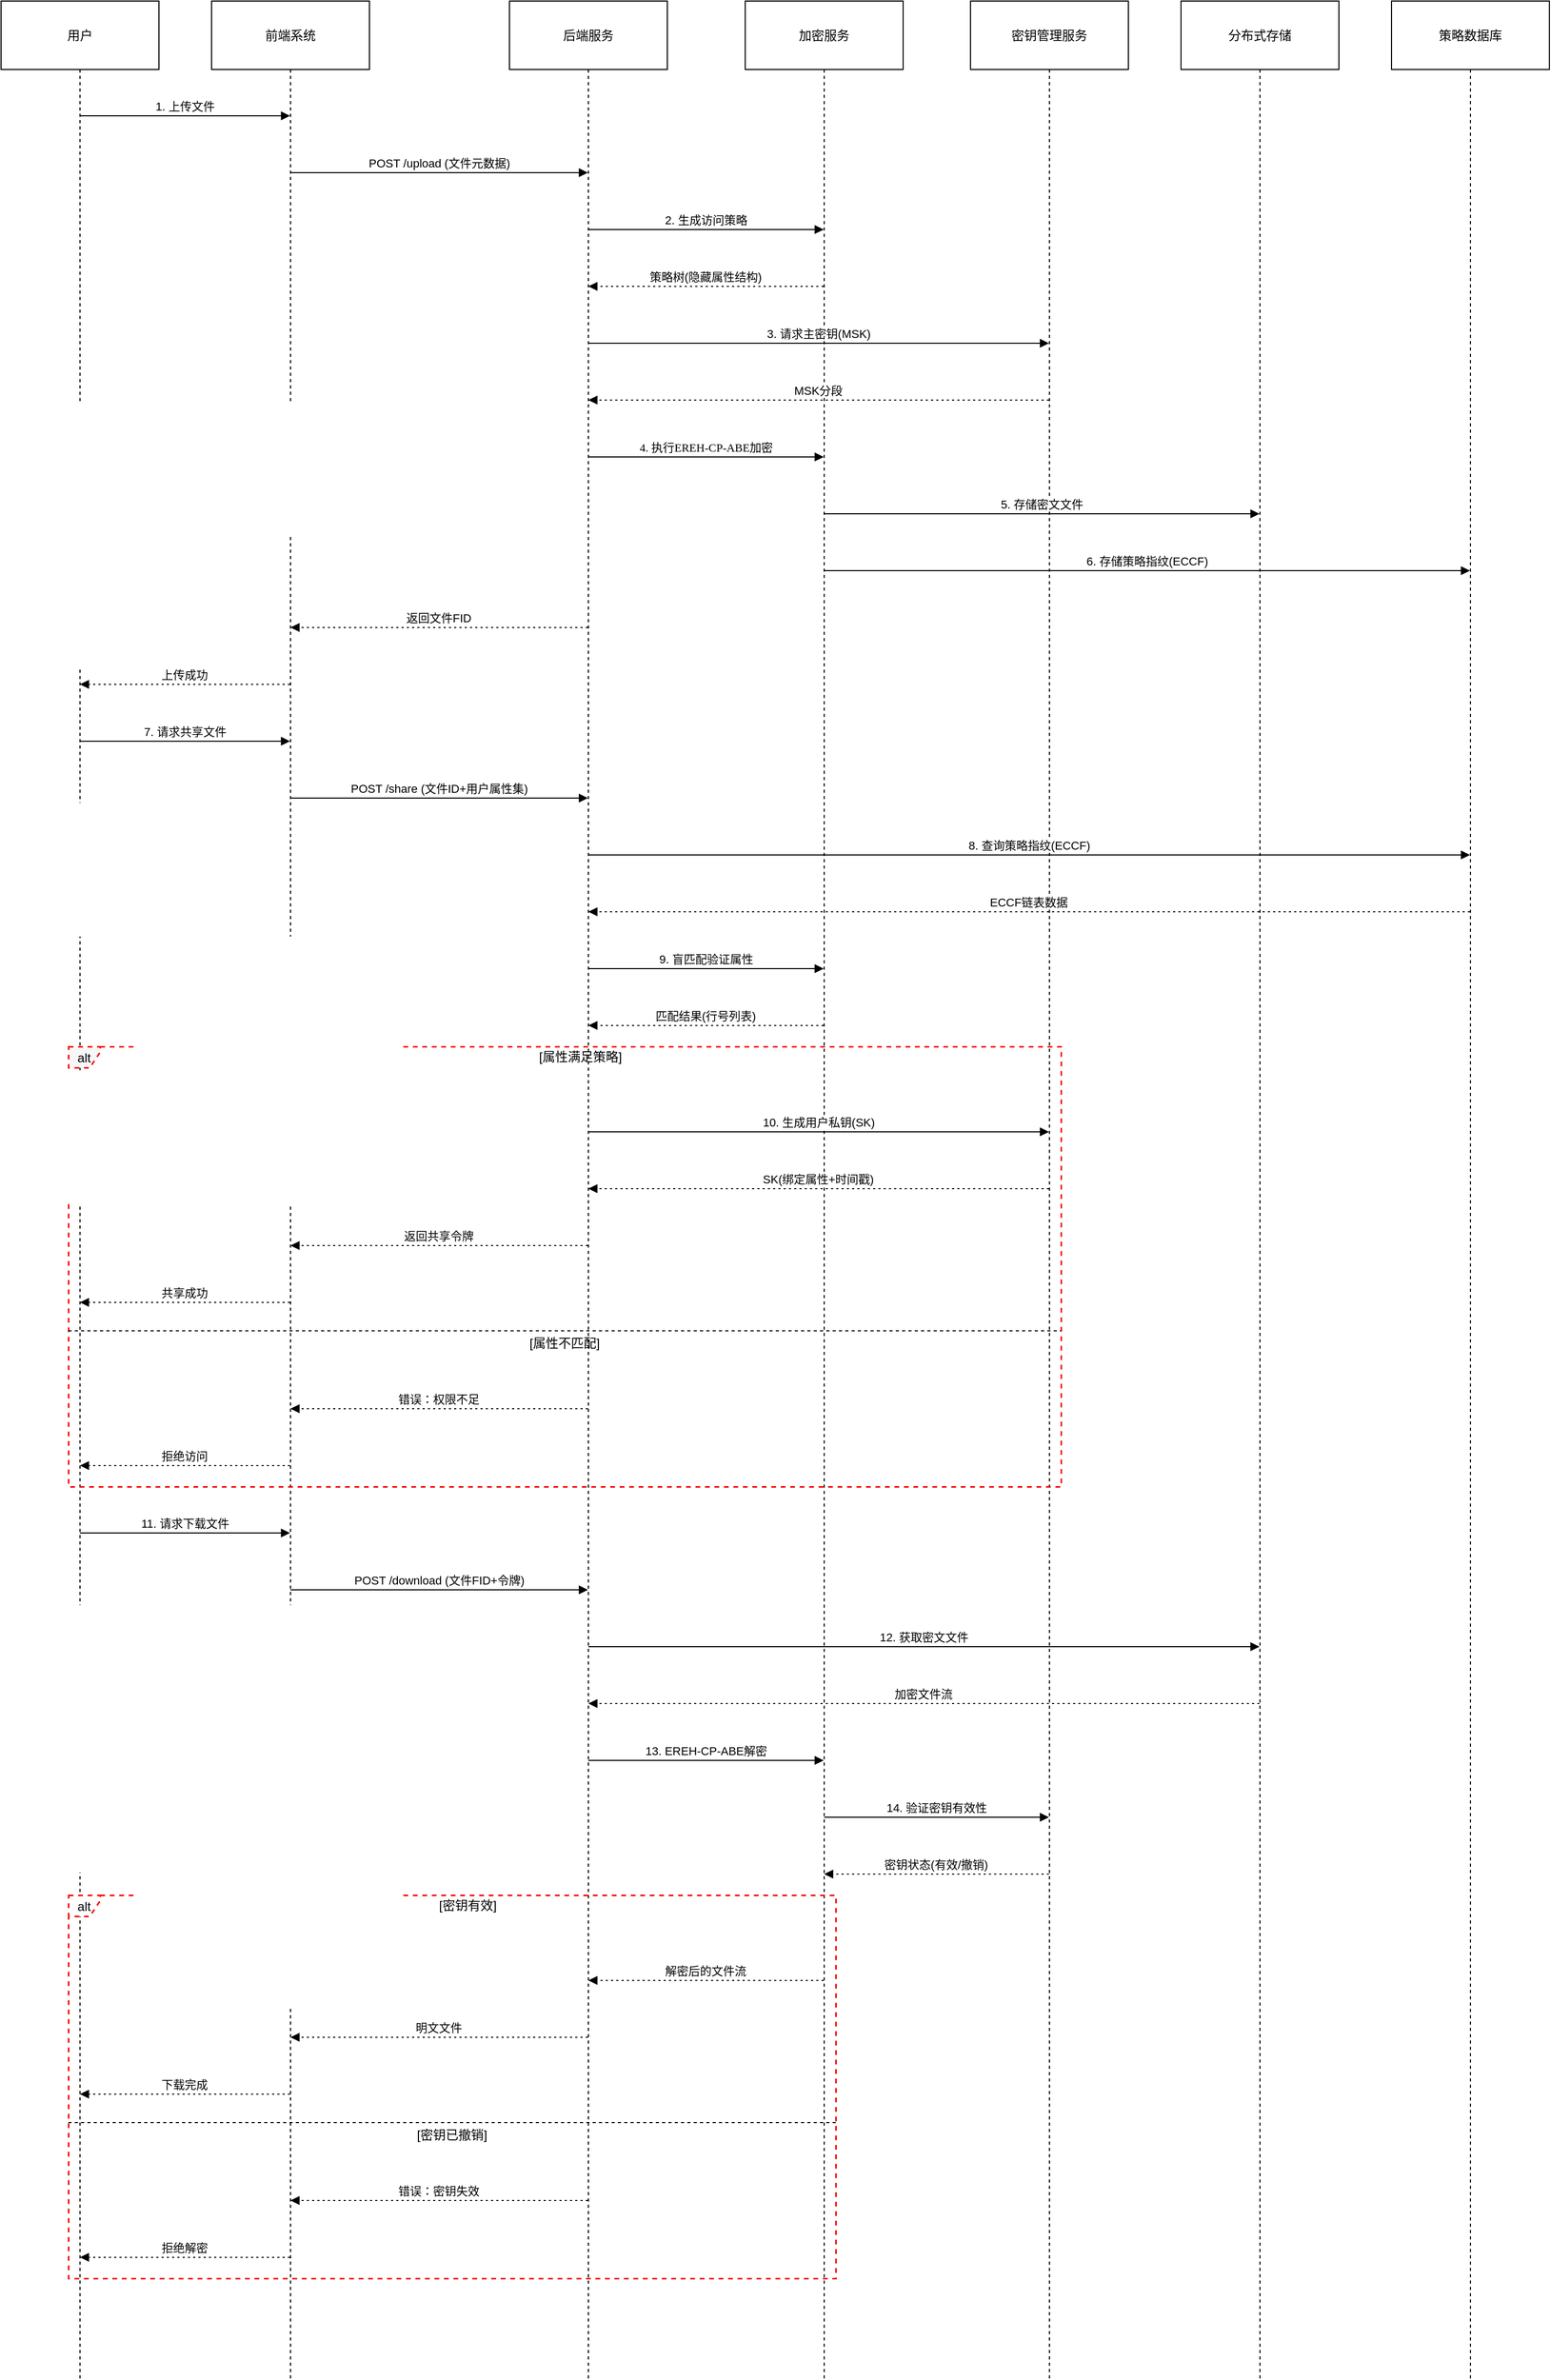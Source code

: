 <mxfile version="26.0.16">
  <diagram name="第 1 页" id="Wt3kxzSfhSOkOqK8eLt5">
    <mxGraphModel dx="1733" dy="976" grid="0" gridSize="10" guides="1" tooltips="1" connect="1" arrows="1" fold="1" page="0" pageScale="1" pageWidth="827" pageHeight="1169" math="0" shadow="0">
      <root>
        <mxCell id="0" />
        <mxCell id="1" parent="0" />
        <mxCell id="6-oKIPQmINuv19Zhggfu-2" value="用户" style="shape=umlLifeline;perimeter=lifelinePerimeter;whiteSpace=wrap;container=1;dropTarget=0;collapsible=0;recursiveResize=0;outlineConnect=0;portConstraint=eastwest;newEdgeStyle={&quot;edgeStyle&quot;:&quot;elbowEdgeStyle&quot;,&quot;elbow&quot;:&quot;vertical&quot;,&quot;curved&quot;:0,&quot;rounded&quot;:0};size=65;" vertex="1" parent="1">
          <mxGeometry x="20" y="20" width="150" height="2258" as="geometry" />
        </mxCell>
        <mxCell id="6-oKIPQmINuv19Zhggfu-3" value="前端系统" style="shape=umlLifeline;perimeter=lifelinePerimeter;whiteSpace=wrap;container=1;dropTarget=0;collapsible=0;recursiveResize=0;outlineConnect=0;portConstraint=eastwest;newEdgeStyle={&quot;edgeStyle&quot;:&quot;elbowEdgeStyle&quot;,&quot;elbow&quot;:&quot;vertical&quot;,&quot;curved&quot;:0,&quot;rounded&quot;:0};size=65;" vertex="1" parent="1">
          <mxGeometry x="220" y="20" width="150" height="2258" as="geometry" />
        </mxCell>
        <mxCell id="6-oKIPQmINuv19Zhggfu-4" value="后端服务" style="shape=umlLifeline;perimeter=lifelinePerimeter;whiteSpace=wrap;container=1;dropTarget=0;collapsible=0;recursiveResize=0;outlineConnect=0;portConstraint=eastwest;newEdgeStyle={&quot;edgeStyle&quot;:&quot;elbowEdgeStyle&quot;,&quot;elbow&quot;:&quot;vertical&quot;,&quot;curved&quot;:0,&quot;rounded&quot;:0};size=65;" vertex="1" parent="1">
          <mxGeometry x="503" y="20" width="150" height="2258" as="geometry" />
        </mxCell>
        <mxCell id="6-oKIPQmINuv19Zhggfu-5" value="加密服务" style="shape=umlLifeline;perimeter=lifelinePerimeter;whiteSpace=wrap;container=1;dropTarget=0;collapsible=0;recursiveResize=0;outlineConnect=0;portConstraint=eastwest;newEdgeStyle={&quot;edgeStyle&quot;:&quot;elbowEdgeStyle&quot;,&quot;elbow&quot;:&quot;vertical&quot;,&quot;curved&quot;:0,&quot;rounded&quot;:0};size=65;" vertex="1" parent="1">
          <mxGeometry x="727" y="20" width="150" height="2258" as="geometry" />
        </mxCell>
        <mxCell id="6-oKIPQmINuv19Zhggfu-6" value="密钥管理服务" style="shape=umlLifeline;perimeter=lifelinePerimeter;whiteSpace=wrap;container=1;dropTarget=0;collapsible=0;recursiveResize=0;outlineConnect=0;portConstraint=eastwest;newEdgeStyle={&quot;edgeStyle&quot;:&quot;elbowEdgeStyle&quot;,&quot;elbow&quot;:&quot;vertical&quot;,&quot;curved&quot;:0,&quot;rounded&quot;:0};size=65;" vertex="1" parent="1">
          <mxGeometry x="941" y="20" width="150" height="2258" as="geometry" />
        </mxCell>
        <mxCell id="6-oKIPQmINuv19Zhggfu-7" value="分布式存储" style="shape=umlLifeline;perimeter=lifelinePerimeter;whiteSpace=wrap;container=1;dropTarget=0;collapsible=0;recursiveResize=0;outlineConnect=0;portConstraint=eastwest;newEdgeStyle={&quot;edgeStyle&quot;:&quot;elbowEdgeStyle&quot;,&quot;elbow&quot;:&quot;vertical&quot;,&quot;curved&quot;:0,&quot;rounded&quot;:0};size=65;" vertex="1" parent="1">
          <mxGeometry x="1141" y="20" width="150" height="2258" as="geometry" />
        </mxCell>
        <mxCell id="6-oKIPQmINuv19Zhggfu-8" value="策略数据库" style="shape=umlLifeline;perimeter=lifelinePerimeter;whiteSpace=wrap;container=1;dropTarget=0;collapsible=0;recursiveResize=0;outlineConnect=0;portConstraint=eastwest;newEdgeStyle={&quot;edgeStyle&quot;:&quot;elbowEdgeStyle&quot;,&quot;elbow&quot;:&quot;vertical&quot;,&quot;curved&quot;:0,&quot;rounded&quot;:0};size=65;" vertex="1" parent="1">
          <mxGeometry x="1341" y="20" width="150" height="2258" as="geometry" />
        </mxCell>
        <mxCell id="6-oKIPQmINuv19Zhggfu-9" value="alt" style="shape=umlFrame;dashed=1;pointerEvents=0;dropTarget=0;height=20;width=30;fillColor=light-dark(#f7f7f7, #ededed);strokeColor=light-dark(#f70808, #ededed);strokeWidth=1.5;" vertex="1" parent="1">
          <mxGeometry x="84" y="1013" width="943" height="418" as="geometry" />
        </mxCell>
        <mxCell id="6-oKIPQmINuv19Zhggfu-10" value="[属性满足策略]" style="text;align=center;verticalAlign=middle;whiteSpace=wrap;" vertex="1" parent="6-oKIPQmINuv19Zhggfu-9">
          <mxGeometry x="30" width="913" height="20" as="geometry" />
        </mxCell>
        <mxCell id="6-oKIPQmINuv19Zhggfu-11" value="[属性不匹配]" style="shape=line;dashed=1;whiteSpace=wrap;verticalAlign=top;labelPosition=center;verticalLabelPosition=middle;align=center;" vertex="1" parent="6-oKIPQmINuv19Zhggfu-9">
          <mxGeometry y="268" width="943" height="4" as="geometry" />
        </mxCell>
        <mxCell id="6-oKIPQmINuv19Zhggfu-12" value="alt" style="shape=umlFrame;dashed=1;pointerEvents=0;dropTarget=0;height=20;width=30;strokeColor=light-dark(#f50505, #ededed);strokeWidth=1.5;" vertex="1" parent="1">
          <mxGeometry x="84" y="1819" width="729" height="364" as="geometry" />
        </mxCell>
        <mxCell id="6-oKIPQmINuv19Zhggfu-13" value="[密钥有效]" style="text;align=center;verticalAlign=middle;whiteSpace=wrap;" vertex="1" parent="6-oKIPQmINuv19Zhggfu-12">
          <mxGeometry x="30" width="699" height="20" as="geometry" />
        </mxCell>
        <mxCell id="6-oKIPQmINuv19Zhggfu-14" value="[密钥已撤销]" style="shape=line;dashed=1;whiteSpace=wrap;verticalAlign=top;labelPosition=center;verticalLabelPosition=middle;align=center;" vertex="1" parent="6-oKIPQmINuv19Zhggfu-12">
          <mxGeometry y="214" width="729" height="4" as="geometry" />
        </mxCell>
        <mxCell id="6-oKIPQmINuv19Zhggfu-15" value="1. 上传文件" style="verticalAlign=bottom;edgeStyle=elbowEdgeStyle;elbow=vertical;curved=0;rounded=0;endArrow=block;" edge="1" parent="1" source="6-oKIPQmINuv19Zhggfu-2" target="6-oKIPQmINuv19Zhggfu-3">
          <mxGeometry relative="1" as="geometry">
            <Array as="points">
              <mxPoint x="204" y="129" />
            </Array>
          </mxGeometry>
        </mxCell>
        <mxCell id="6-oKIPQmINuv19Zhggfu-16" value="POST /upload (文件元数据)" style="verticalAlign=bottom;edgeStyle=elbowEdgeStyle;elbow=vertical;curved=0;rounded=0;endArrow=block;" edge="1" parent="1" source="6-oKIPQmINuv19Zhggfu-3" target="6-oKIPQmINuv19Zhggfu-4">
          <mxGeometry relative="1" as="geometry">
            <Array as="points">
              <mxPoint x="445" y="183" />
            </Array>
          </mxGeometry>
        </mxCell>
        <mxCell id="6-oKIPQmINuv19Zhggfu-17" value="2. 生成访问策略" style="verticalAlign=bottom;edgeStyle=elbowEdgeStyle;elbow=vertical;curved=0;rounded=0;endArrow=block;" edge="1" parent="1" source="6-oKIPQmINuv19Zhggfu-4" target="6-oKIPQmINuv19Zhggfu-5">
          <mxGeometry relative="1" as="geometry">
            <Array as="points">
              <mxPoint x="699" y="237" />
            </Array>
          </mxGeometry>
        </mxCell>
        <mxCell id="6-oKIPQmINuv19Zhggfu-18" value="策略树(隐藏属性结构)" style="verticalAlign=bottom;edgeStyle=elbowEdgeStyle;elbow=vertical;curved=0;rounded=0;dashed=1;dashPattern=2 3;endArrow=block;" edge="1" parent="1" source="6-oKIPQmINuv19Zhggfu-5" target="6-oKIPQmINuv19Zhggfu-4">
          <mxGeometry relative="1" as="geometry">
            <Array as="points">
              <mxPoint x="702" y="291" />
            </Array>
          </mxGeometry>
        </mxCell>
        <mxCell id="6-oKIPQmINuv19Zhggfu-19" value="3. 请求主密钥(MSK)" style="verticalAlign=bottom;edgeStyle=elbowEdgeStyle;elbow=vertical;curved=0;rounded=0;endArrow=block;" edge="1" parent="1" source="6-oKIPQmINuv19Zhggfu-4" target="6-oKIPQmINuv19Zhggfu-6">
          <mxGeometry relative="1" as="geometry">
            <Array as="points">
              <mxPoint x="806" y="345" />
            </Array>
          </mxGeometry>
        </mxCell>
        <mxCell id="6-oKIPQmINuv19Zhggfu-20" value="MSK分段" style="verticalAlign=bottom;edgeStyle=elbowEdgeStyle;elbow=vertical;curved=0;rounded=0;dashed=1;dashPattern=2 3;endArrow=block;" edge="1" parent="1" source="6-oKIPQmINuv19Zhggfu-6" target="6-oKIPQmINuv19Zhggfu-4">
          <mxGeometry relative="1" as="geometry">
            <Array as="points">
              <mxPoint x="809" y="399" />
            </Array>
          </mxGeometry>
        </mxCell>
        <mxCell id="6-oKIPQmINuv19Zhggfu-21" value="4. 执行EREH-CP-ABE加密" style="verticalAlign=bottom;edgeStyle=elbowEdgeStyle;elbow=horizontal;curved=0;rounded=0;endArrow=block;fontFamily=Times New Roman;" edge="1" parent="1" source="6-oKIPQmINuv19Zhggfu-4" target="6-oKIPQmINuv19Zhggfu-5">
          <mxGeometry x="0.003" relative="1" as="geometry">
            <Array as="points">
              <mxPoint x="699" y="453" />
            </Array>
            <mxPoint as="offset" />
          </mxGeometry>
        </mxCell>
        <mxCell id="6-oKIPQmINuv19Zhggfu-22" value="5. 存储密文文件" style="verticalAlign=bottom;edgeStyle=elbowEdgeStyle;elbow=vertical;curved=0;rounded=0;endArrow=block;" edge="1" parent="1" source="6-oKIPQmINuv19Zhggfu-5" target="6-oKIPQmINuv19Zhggfu-7">
          <mxGeometry relative="1" as="geometry">
            <Array as="points">
              <mxPoint x="1018" y="507" />
            </Array>
          </mxGeometry>
        </mxCell>
        <mxCell id="6-oKIPQmINuv19Zhggfu-23" value="6. 存储策略指纹(ECCF)" style="verticalAlign=bottom;edgeStyle=elbowEdgeStyle;elbow=vertical;curved=0;rounded=0;endArrow=block;" edge="1" parent="1" source="6-oKIPQmINuv19Zhggfu-5" target="6-oKIPQmINuv19Zhggfu-8">
          <mxGeometry relative="1" as="geometry">
            <Array as="points">
              <mxPoint x="1118" y="561" />
            </Array>
          </mxGeometry>
        </mxCell>
        <mxCell id="6-oKIPQmINuv19Zhggfu-24" value="返回文件FID" style="verticalAlign=bottom;edgeStyle=elbowEdgeStyle;elbow=vertical;curved=0;rounded=0;dashed=1;dashPattern=2 3;endArrow=block;" edge="1" parent="1" source="6-oKIPQmINuv19Zhggfu-4" target="6-oKIPQmINuv19Zhggfu-3">
          <mxGeometry relative="1" as="geometry">
            <Array as="points">
              <mxPoint x="448" y="615" />
            </Array>
          </mxGeometry>
        </mxCell>
        <mxCell id="6-oKIPQmINuv19Zhggfu-25" value="上传成功" style="verticalAlign=bottom;edgeStyle=elbowEdgeStyle;elbow=vertical;curved=0;rounded=0;dashed=1;dashPattern=2 3;endArrow=block;" edge="1" parent="1" source="6-oKIPQmINuv19Zhggfu-3" target="6-oKIPQmINuv19Zhggfu-2">
          <mxGeometry relative="1" as="geometry">
            <Array as="points">
              <mxPoint x="207" y="669" />
            </Array>
          </mxGeometry>
        </mxCell>
        <mxCell id="6-oKIPQmINuv19Zhggfu-26" value="7. 请求共享文件" style="verticalAlign=bottom;edgeStyle=elbowEdgeStyle;elbow=vertical;curved=0;rounded=0;endArrow=block;" edge="1" parent="1" source="6-oKIPQmINuv19Zhggfu-2" target="6-oKIPQmINuv19Zhggfu-3">
          <mxGeometry relative="1" as="geometry">
            <Array as="points">
              <mxPoint x="204" y="723" />
            </Array>
          </mxGeometry>
        </mxCell>
        <mxCell id="6-oKIPQmINuv19Zhggfu-27" value="POST /share (文件ID+用户属性集)" style="verticalAlign=bottom;edgeStyle=elbowEdgeStyle;elbow=vertical;curved=0;rounded=0;endArrow=block;" edge="1" parent="1" source="6-oKIPQmINuv19Zhggfu-3" target="6-oKIPQmINuv19Zhggfu-4">
          <mxGeometry relative="1" as="geometry">
            <Array as="points">
              <mxPoint x="445" y="777" />
            </Array>
          </mxGeometry>
        </mxCell>
        <mxCell id="6-oKIPQmINuv19Zhggfu-28" value="8. 查询策略指纹(ECCF)" style="verticalAlign=bottom;edgeStyle=elbowEdgeStyle;elbow=vertical;curved=0;rounded=0;endArrow=block;" edge="1" parent="1" source="6-oKIPQmINuv19Zhggfu-4" target="6-oKIPQmINuv19Zhggfu-8">
          <mxGeometry relative="1" as="geometry">
            <Array as="points">
              <mxPoint x="1006" y="831" />
            </Array>
          </mxGeometry>
        </mxCell>
        <mxCell id="6-oKIPQmINuv19Zhggfu-29" value="ECCF链表数据" style="verticalAlign=bottom;edgeStyle=elbowEdgeStyle;elbow=vertical;curved=0;rounded=0;dashed=1;dashPattern=2 3;endArrow=block;" edge="1" parent="1" source="6-oKIPQmINuv19Zhggfu-8" target="6-oKIPQmINuv19Zhggfu-4">
          <mxGeometry relative="1" as="geometry">
            <Array as="points">
              <mxPoint x="1009" y="885" />
            </Array>
          </mxGeometry>
        </mxCell>
        <mxCell id="6-oKIPQmINuv19Zhggfu-30" value="9. 盲匹配验证属性" style="verticalAlign=bottom;edgeStyle=elbowEdgeStyle;elbow=vertical;curved=0;rounded=0;endArrow=block;" edge="1" parent="1" source="6-oKIPQmINuv19Zhggfu-4" target="6-oKIPQmINuv19Zhggfu-5">
          <mxGeometry relative="1" as="geometry">
            <Array as="points">
              <mxPoint x="699" y="939" />
            </Array>
          </mxGeometry>
        </mxCell>
        <mxCell id="6-oKIPQmINuv19Zhggfu-31" value="匹配结果(行号列表)" style="verticalAlign=bottom;edgeStyle=elbowEdgeStyle;elbow=vertical;curved=0;rounded=0;dashed=1;dashPattern=2 3;endArrow=block;" edge="1" parent="1" source="6-oKIPQmINuv19Zhggfu-5" target="6-oKIPQmINuv19Zhggfu-4">
          <mxGeometry relative="1" as="geometry">
            <Array as="points">
              <mxPoint x="702" y="993" />
            </Array>
          </mxGeometry>
        </mxCell>
        <mxCell id="6-oKIPQmINuv19Zhggfu-32" value="10. 生成用户私钥(SK)" style="verticalAlign=bottom;edgeStyle=elbowEdgeStyle;elbow=vertical;curved=0;rounded=0;endArrow=block;" edge="1" parent="1" source="6-oKIPQmINuv19Zhggfu-4" target="6-oKIPQmINuv19Zhggfu-6">
          <mxGeometry relative="1" as="geometry">
            <Array as="points">
              <mxPoint x="806" y="1094" />
            </Array>
          </mxGeometry>
        </mxCell>
        <mxCell id="6-oKIPQmINuv19Zhggfu-33" value="SK(绑定属性+时间戳)" style="verticalAlign=bottom;edgeStyle=elbowEdgeStyle;elbow=vertical;curved=0;rounded=0;dashed=1;dashPattern=2 3;endArrow=block;" edge="1" parent="1" source="6-oKIPQmINuv19Zhggfu-6" target="6-oKIPQmINuv19Zhggfu-4">
          <mxGeometry relative="1" as="geometry">
            <Array as="points">
              <mxPoint x="809" y="1148" />
            </Array>
          </mxGeometry>
        </mxCell>
        <mxCell id="6-oKIPQmINuv19Zhggfu-34" value="返回共享令牌" style="verticalAlign=bottom;edgeStyle=elbowEdgeStyle;elbow=vertical;curved=0;rounded=0;dashed=1;dashPattern=2 3;endArrow=block;" edge="1" parent="1" source="6-oKIPQmINuv19Zhggfu-4" target="6-oKIPQmINuv19Zhggfu-3">
          <mxGeometry relative="1" as="geometry">
            <Array as="points">
              <mxPoint x="448" y="1202" />
            </Array>
          </mxGeometry>
        </mxCell>
        <mxCell id="6-oKIPQmINuv19Zhggfu-35" value="共享成功" style="verticalAlign=bottom;edgeStyle=elbowEdgeStyle;elbow=vertical;curved=0;rounded=0;dashed=1;dashPattern=2 3;endArrow=block;" edge="1" parent="1" source="6-oKIPQmINuv19Zhggfu-3" target="6-oKIPQmINuv19Zhggfu-2">
          <mxGeometry relative="1" as="geometry">
            <Array as="points">
              <mxPoint x="207" y="1256" />
            </Array>
          </mxGeometry>
        </mxCell>
        <mxCell id="6-oKIPQmINuv19Zhggfu-36" value="错误：权限不足" style="verticalAlign=bottom;edgeStyle=elbowEdgeStyle;elbow=vertical;curved=0;rounded=0;dashed=1;dashPattern=2 3;endArrow=block;" edge="1" parent="1" source="6-oKIPQmINuv19Zhggfu-4" target="6-oKIPQmINuv19Zhggfu-3">
          <mxGeometry relative="1" as="geometry">
            <Array as="points">
              <mxPoint x="448" y="1357" />
            </Array>
          </mxGeometry>
        </mxCell>
        <mxCell id="6-oKIPQmINuv19Zhggfu-37" value="拒绝访问" style="verticalAlign=bottom;edgeStyle=elbowEdgeStyle;elbow=vertical;curved=0;rounded=0;dashed=1;dashPattern=2 3;endArrow=block;" edge="1" parent="1" source="6-oKIPQmINuv19Zhggfu-3" target="6-oKIPQmINuv19Zhggfu-2">
          <mxGeometry relative="1" as="geometry">
            <Array as="points">
              <mxPoint x="207" y="1411" />
            </Array>
          </mxGeometry>
        </mxCell>
        <mxCell id="6-oKIPQmINuv19Zhggfu-38" value="11. 请求下载文件" style="verticalAlign=bottom;edgeStyle=elbowEdgeStyle;elbow=vertical;curved=0;rounded=0;endArrow=block;" edge="1" parent="1" source="6-oKIPQmINuv19Zhggfu-2" target="6-oKIPQmINuv19Zhggfu-3">
          <mxGeometry relative="1" as="geometry">
            <Array as="points">
              <mxPoint x="204" y="1475" />
            </Array>
          </mxGeometry>
        </mxCell>
        <mxCell id="6-oKIPQmINuv19Zhggfu-39" value="POST /download (文件FID+令牌)" style="verticalAlign=bottom;edgeStyle=elbowEdgeStyle;elbow=vertical;curved=0;rounded=0;endArrow=block;" edge="1" parent="1" source="6-oKIPQmINuv19Zhggfu-3" target="6-oKIPQmINuv19Zhggfu-4">
          <mxGeometry relative="1" as="geometry">
            <Array as="points">
              <mxPoint x="445" y="1529" />
            </Array>
          </mxGeometry>
        </mxCell>
        <mxCell id="6-oKIPQmINuv19Zhggfu-40" value="12. 获取密文文件" style="verticalAlign=bottom;edgeStyle=elbowEdgeStyle;elbow=vertical;curved=0;rounded=0;endArrow=block;" edge="1" parent="1" source="6-oKIPQmINuv19Zhggfu-4" target="6-oKIPQmINuv19Zhggfu-7">
          <mxGeometry relative="1" as="geometry">
            <Array as="points">
              <mxPoint x="906" y="1583" />
            </Array>
          </mxGeometry>
        </mxCell>
        <mxCell id="6-oKIPQmINuv19Zhggfu-41" value="加密文件流" style="verticalAlign=bottom;edgeStyle=elbowEdgeStyle;elbow=vertical;curved=0;rounded=0;dashed=1;dashPattern=2 3;endArrow=block;" edge="1" parent="1" source="6-oKIPQmINuv19Zhggfu-7" target="6-oKIPQmINuv19Zhggfu-4">
          <mxGeometry relative="1" as="geometry">
            <Array as="points">
              <mxPoint x="909" y="1637" />
            </Array>
          </mxGeometry>
        </mxCell>
        <mxCell id="6-oKIPQmINuv19Zhggfu-42" value="13. EREH-CP-ABE解密" style="verticalAlign=bottom;edgeStyle=elbowEdgeStyle;elbow=vertical;curved=0;rounded=0;endArrow=block;" edge="1" parent="1" source="6-oKIPQmINuv19Zhggfu-4" target="6-oKIPQmINuv19Zhggfu-5">
          <mxGeometry x="0.003" relative="1" as="geometry">
            <Array as="points">
              <mxPoint x="699" y="1691" />
            </Array>
            <mxPoint as="offset" />
          </mxGeometry>
        </mxCell>
        <mxCell id="6-oKIPQmINuv19Zhggfu-43" value="14. 验证密钥有效性" style="verticalAlign=bottom;edgeStyle=elbowEdgeStyle;elbow=vertical;curved=0;rounded=0;endArrow=block;" edge="1" parent="1" source="6-oKIPQmINuv19Zhggfu-5" target="6-oKIPQmINuv19Zhggfu-6">
          <mxGeometry relative="1" as="geometry">
            <Array as="points">
              <mxPoint x="918" y="1745" />
            </Array>
          </mxGeometry>
        </mxCell>
        <mxCell id="6-oKIPQmINuv19Zhggfu-44" value="密钥状态(有效/撤销)" style="verticalAlign=bottom;edgeStyle=elbowEdgeStyle;elbow=vertical;curved=0;rounded=0;dashed=1;dashPattern=2 3;endArrow=block;" edge="1" parent="1" source="6-oKIPQmINuv19Zhggfu-6" target="6-oKIPQmINuv19Zhggfu-5">
          <mxGeometry relative="1" as="geometry">
            <Array as="points">
              <mxPoint x="921" y="1799" />
            </Array>
          </mxGeometry>
        </mxCell>
        <mxCell id="6-oKIPQmINuv19Zhggfu-45" value="解密后的文件流" style="verticalAlign=bottom;edgeStyle=elbowEdgeStyle;elbow=vertical;curved=0;rounded=0;dashed=1;dashPattern=2 3;endArrow=block;" edge="1" parent="1" source="6-oKIPQmINuv19Zhggfu-5" target="6-oKIPQmINuv19Zhggfu-4">
          <mxGeometry relative="1" as="geometry">
            <Array as="points">
              <mxPoint x="702" y="1900" />
            </Array>
          </mxGeometry>
        </mxCell>
        <mxCell id="6-oKIPQmINuv19Zhggfu-46" value="明文文件" style="verticalAlign=bottom;edgeStyle=elbowEdgeStyle;elbow=vertical;curved=0;rounded=0;dashed=1;dashPattern=2 3;endArrow=block;" edge="1" parent="1" source="6-oKIPQmINuv19Zhggfu-4" target="6-oKIPQmINuv19Zhggfu-3">
          <mxGeometry relative="1" as="geometry">
            <Array as="points">
              <mxPoint x="448" y="1954" />
            </Array>
          </mxGeometry>
        </mxCell>
        <mxCell id="6-oKIPQmINuv19Zhggfu-47" value="下载完成" style="verticalAlign=bottom;edgeStyle=elbowEdgeStyle;elbow=vertical;curved=0;rounded=0;dashed=1;dashPattern=2 3;endArrow=block;" edge="1" parent="1" source="6-oKIPQmINuv19Zhggfu-3" target="6-oKIPQmINuv19Zhggfu-2">
          <mxGeometry relative="1" as="geometry">
            <Array as="points">
              <mxPoint x="207" y="2008" />
            </Array>
          </mxGeometry>
        </mxCell>
        <mxCell id="6-oKIPQmINuv19Zhggfu-48" value="错误：密钥失效" style="verticalAlign=bottom;edgeStyle=elbowEdgeStyle;elbow=vertical;curved=0;rounded=0;dashed=1;dashPattern=2 3;endArrow=block;" edge="1" parent="1" source="6-oKIPQmINuv19Zhggfu-4" target="6-oKIPQmINuv19Zhggfu-3">
          <mxGeometry relative="1" as="geometry">
            <Array as="points">
              <mxPoint x="448" y="2109" />
            </Array>
          </mxGeometry>
        </mxCell>
        <mxCell id="6-oKIPQmINuv19Zhggfu-49" value="拒绝解密" style="verticalAlign=bottom;edgeStyle=elbowEdgeStyle;elbow=vertical;curved=0;rounded=0;dashed=1;dashPattern=2 3;endArrow=block;" edge="1" parent="1" source="6-oKIPQmINuv19Zhggfu-3" target="6-oKIPQmINuv19Zhggfu-2">
          <mxGeometry relative="1" as="geometry">
            <Array as="points">
              <mxPoint x="207" y="2163" />
            </Array>
          </mxGeometry>
        </mxCell>
      </root>
    </mxGraphModel>
  </diagram>
</mxfile>
